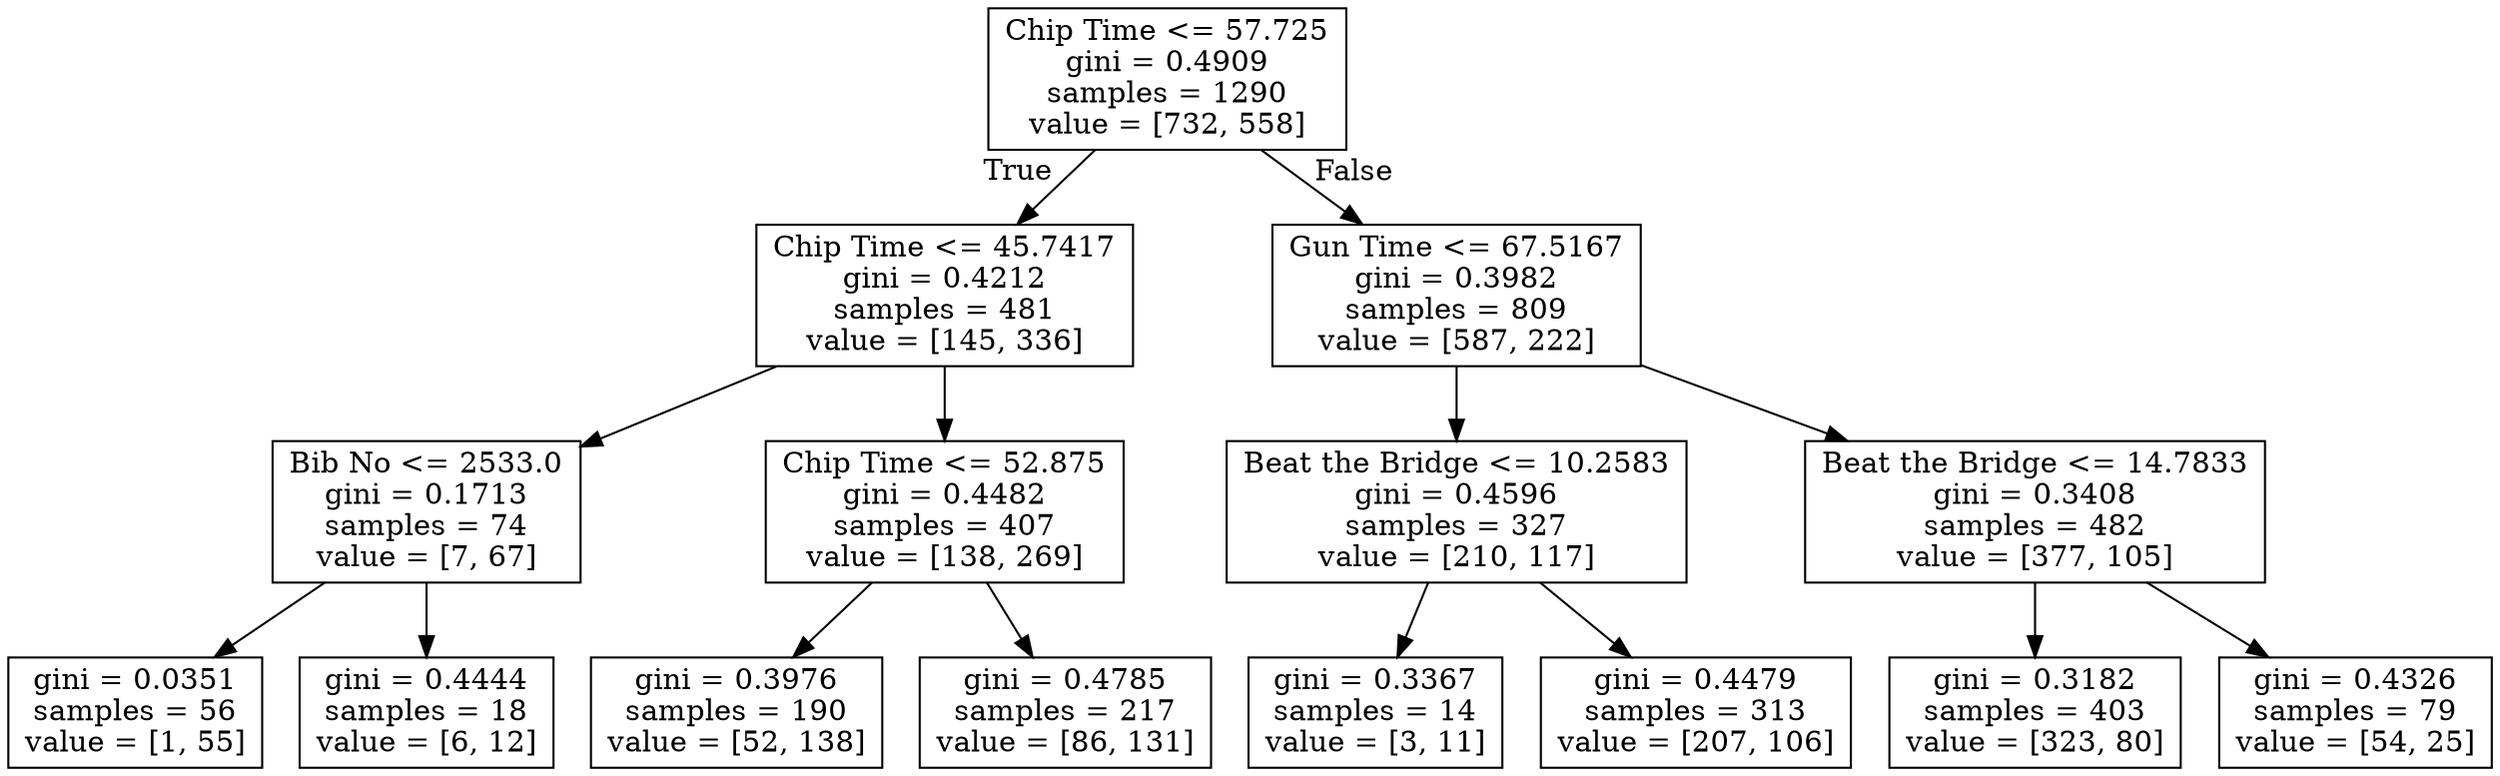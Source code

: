 digraph Tree {
node [shape=box] ;
0 [label="Chip Time <= 57.725\ngini = 0.4909\nsamples = 1290\nvalue = [732, 558]"] ;
1 [label="Chip Time <= 45.7417\ngini = 0.4212\nsamples = 481\nvalue = [145, 336]"] ;
0 -> 1 [labeldistance=2.5, labelangle=45, headlabel="True"] ;
2 [label="Bib No <= 2533.0\ngini = 0.1713\nsamples = 74\nvalue = [7, 67]"] ;
1 -> 2 ;
3 [label="gini = 0.0351\nsamples = 56\nvalue = [1, 55]"] ;
2 -> 3 ;
4 [label="gini = 0.4444\nsamples = 18\nvalue = [6, 12]"] ;
2 -> 4 ;
5 [label="Chip Time <= 52.875\ngini = 0.4482\nsamples = 407\nvalue = [138, 269]"] ;
1 -> 5 ;
6 [label="gini = 0.3976\nsamples = 190\nvalue = [52, 138]"] ;
5 -> 6 ;
7 [label="gini = 0.4785\nsamples = 217\nvalue = [86, 131]"] ;
5 -> 7 ;
8 [label="Gun Time <= 67.5167\ngini = 0.3982\nsamples = 809\nvalue = [587, 222]"] ;
0 -> 8 [labeldistance=2.5, labelangle=-45, headlabel="False"] ;
9 [label="Beat the Bridge <= 10.2583\ngini = 0.4596\nsamples = 327\nvalue = [210, 117]"] ;
8 -> 9 ;
10 [label="gini = 0.3367\nsamples = 14\nvalue = [3, 11]"] ;
9 -> 10 ;
11 [label="gini = 0.4479\nsamples = 313\nvalue = [207, 106]"] ;
9 -> 11 ;
12 [label="Beat the Bridge <= 14.7833\ngini = 0.3408\nsamples = 482\nvalue = [377, 105]"] ;
8 -> 12 ;
13 [label="gini = 0.3182\nsamples = 403\nvalue = [323, 80]"] ;
12 -> 13 ;
14 [label="gini = 0.4326\nsamples = 79\nvalue = [54, 25]"] ;
12 -> 14 ;
}